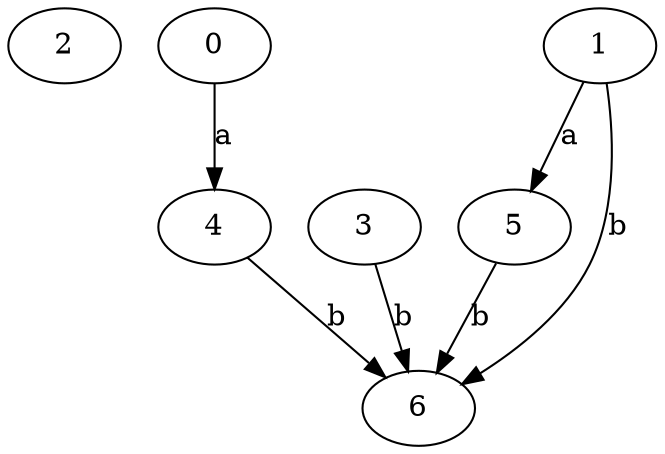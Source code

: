 strict digraph  {
2;
0;
3;
4;
5;
1;
6;
0 -> 4  [label=a];
3 -> 6  [label=b];
4 -> 6  [label=b];
5 -> 6  [label=b];
1 -> 5  [label=a];
1 -> 6  [label=b];
}
